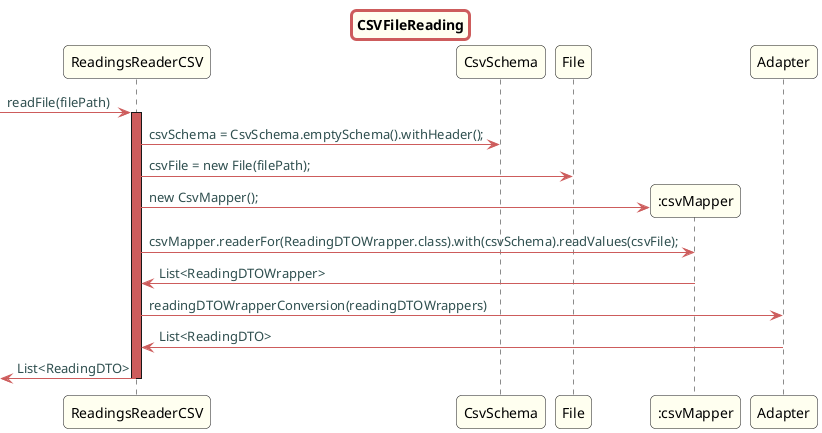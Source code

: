 @startuml

skinparam titleBorderRoundCorner 10
skinparam titleBorderThickness 3
skinparam titleBorderColor indianred
skinparam titleBackgroundColor ivory
skinparam FontName quicksand

skinparam actor {
  BorderColor indianred
  }

skinparam sequence {
  LifeLineBackgroundColor indianred
  ParticipantBackgroundColor ivory
}

skinparam roundcorner 10

skinparam component {
  arrowThickness 1
  ArrowFontName Verdana
  ArrowColor indianred
  ArrowFontColor darkslategrey
}



title CSVFileReading
-> ReadingsReaderCSV: readFile(filePath)
activate ReadingsReaderCSV


ReadingsReaderCSV -> CsvSchema: csvSchema = CsvSchema.emptySchema().withHeader();

ReadingsReaderCSV -> File: csvFile = new File(filePath);

create ":csvMapper"
ReadingsReaderCSV -> ":csvMapper": new CsvMapper();
ReadingsReaderCSV -> ":csvMapper": csvMapper.readerFor(ReadingDTOWrapper.class).with(csvSchema).readValues(csvFile);
":csvMapper" -> ReadingsReaderCSV: List<ReadingDTOWrapper>

ReadingsReaderCSV -> Adapter: readingDTOWrapperConversion(readingDTOWrappers)
Adapter -> ReadingsReaderCSV: List<ReadingDTO>

<- ReadingsReaderCSV: List<ReadingDTO>
deactivate "ReadingsReaderCSV"

@enduml